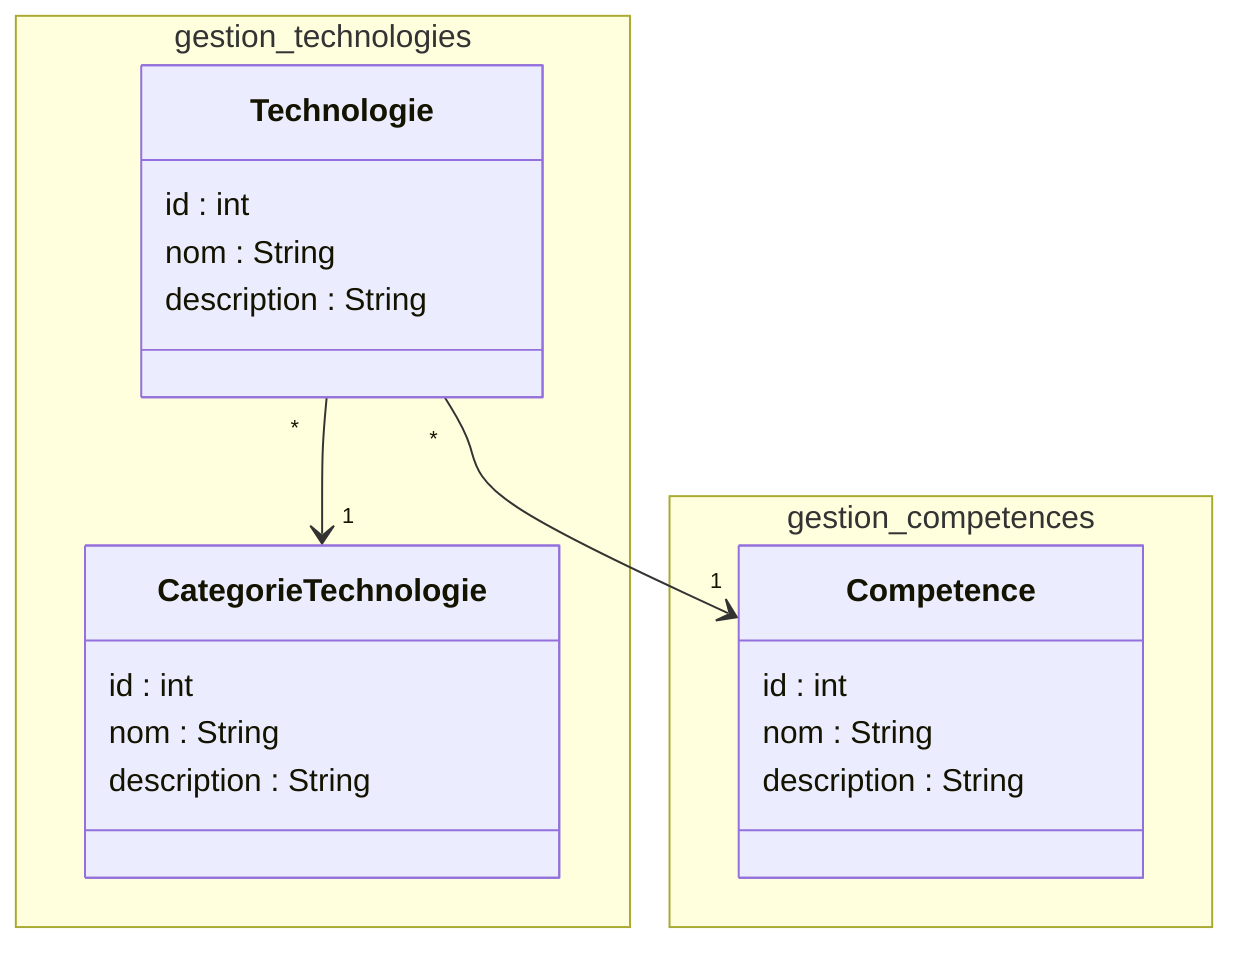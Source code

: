 classDiagram

namespace gestion_technologies{

class Technologie {
  id : int
  nom : String
  description : String
}

class CategorieTechnologie {
  id : int
  nom : String
  description : String
}
}

namespace gestion_competences {
class Competence {
  id : int
  nom : String
  description : String
}
}

namespace gestion_technologies {
class Technologie
}

Technologie "*" --> "1" CategorieTechnologie
Technologie "*" --> "1" Competence